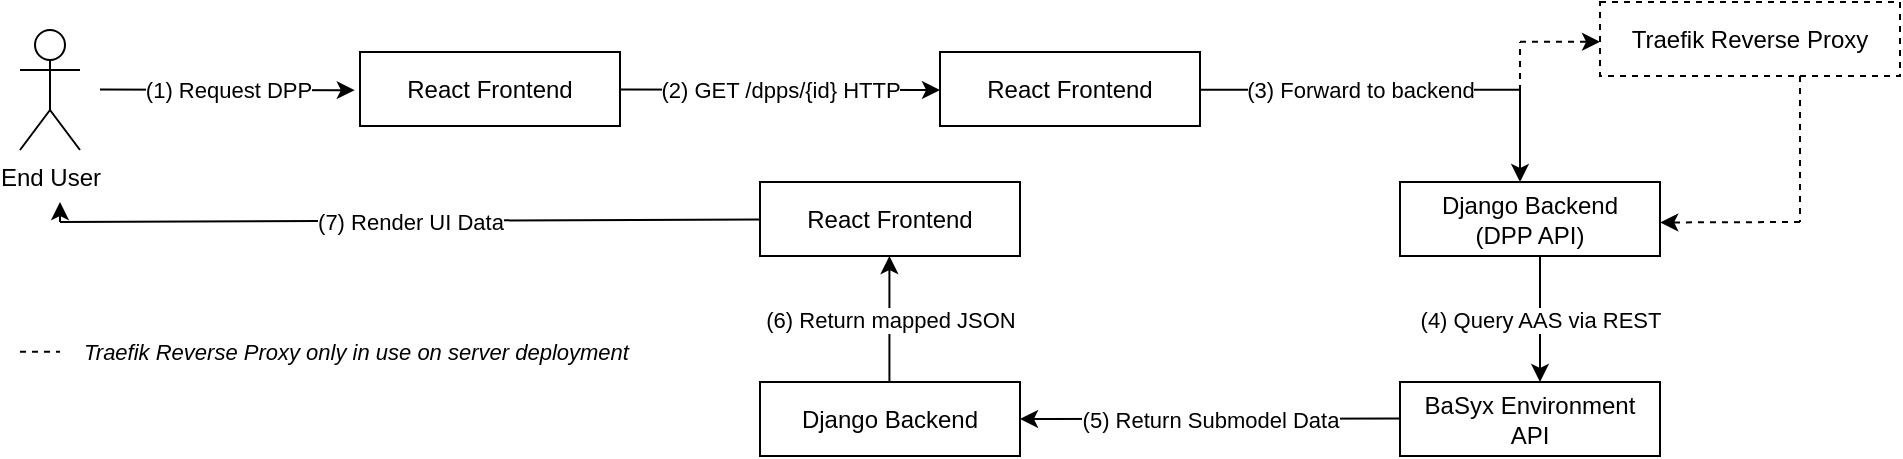 <mxfile version="28.2.8">
  <diagram name="Seite-1" id="kSZL9XZ3l5jv9jZUYMf_">
    <mxGraphModel dx="1333" dy="896" grid="1" gridSize="10" guides="1" tooltips="1" connect="1" arrows="1" fold="1" page="1" pageScale="1" pageWidth="1169" pageHeight="827" math="0" shadow="0">
      <root>
        <mxCell id="0" />
        <mxCell id="1" parent="0" />
        <mxCell id="JikjJ0p1adLa2uhM40UA-1" value="End User" style="shape=umlActor;verticalLabelPosition=bottom;verticalAlign=top;html=1;outlineConnect=0;" vertex="1" parent="1">
          <mxGeometry x="40" y="384" width="30" height="60" as="geometry" />
        </mxCell>
        <mxCell id="JikjJ0p1adLa2uhM40UA-4" value="" style="endArrow=classic;html=1;rounded=0;entryX=-0.02;entryY=0.516;entryDx=0;entryDy=0;entryPerimeter=0;" edge="1" parent="1" target="JikjJ0p1adLa2uhM40UA-6">
          <mxGeometry relative="1" as="geometry">
            <mxPoint x="80" y="413.77" as="sourcePoint" />
            <mxPoint x="200" y="414" as="targetPoint" />
          </mxGeometry>
        </mxCell>
        <mxCell id="JikjJ0p1adLa2uhM40UA-5" value="(1) Request DPP" style="edgeLabel;resizable=0;html=1;;align=center;verticalAlign=middle;" connectable="0" vertex="1" parent="JikjJ0p1adLa2uhM40UA-4">
          <mxGeometry relative="1" as="geometry" />
        </mxCell>
        <mxCell id="JikjJ0p1adLa2uhM40UA-6" value="React Frontend" style="rounded=0;whiteSpace=wrap;html=1;" vertex="1" parent="1">
          <mxGeometry x="210" y="395" width="130" height="37" as="geometry" />
        </mxCell>
        <mxCell id="JikjJ0p1adLa2uhM40UA-7" value="" style="endArrow=classic;html=1;rounded=0;" edge="1" parent="1">
          <mxGeometry relative="1" as="geometry">
            <mxPoint x="340" y="413.77" as="sourcePoint" />
            <mxPoint x="500" y="414" as="targetPoint" />
          </mxGeometry>
        </mxCell>
        <mxCell id="JikjJ0p1adLa2uhM40UA-8" value="(2) GET /dpps/{id} HTTP" style="edgeLabel;resizable=0;html=1;;align=center;verticalAlign=middle;" connectable="0" vertex="1" parent="JikjJ0p1adLa2uhM40UA-7">
          <mxGeometry relative="1" as="geometry" />
        </mxCell>
        <mxCell id="JikjJ0p1adLa2uhM40UA-10" value="React Frontend" style="rounded=0;whiteSpace=wrap;html=1;" vertex="1" parent="1">
          <mxGeometry x="500" y="395" width="130" height="37" as="geometry" />
        </mxCell>
        <mxCell id="JikjJ0p1adLa2uhM40UA-15" value="" style="endArrow=none;dashed=1;html=1;rounded=0;" edge="1" parent="1">
          <mxGeometry width="50" height="50" relative="1" as="geometry">
            <mxPoint x="790" y="414.5" as="sourcePoint" />
            <mxPoint x="790" y="390" as="targetPoint" />
          </mxGeometry>
        </mxCell>
        <mxCell id="JikjJ0p1adLa2uhM40UA-16" value="" style="endArrow=classic;dashed=1;html=1;rounded=0;endFill=1;" edge="1" parent="1">
          <mxGeometry width="50" height="50" relative="1" as="geometry">
            <mxPoint x="790" y="389.93" as="sourcePoint" />
            <mxPoint x="830" y="389.93" as="targetPoint" />
          </mxGeometry>
        </mxCell>
        <mxCell id="JikjJ0p1adLa2uhM40UA-17" value="" style="endArrow=classic;html=1;rounded=0;" edge="1" parent="1">
          <mxGeometry width="50" height="50" relative="1" as="geometry">
            <mxPoint x="790" y="414" as="sourcePoint" />
            <mxPoint x="790" y="460" as="targetPoint" />
          </mxGeometry>
        </mxCell>
        <mxCell id="JikjJ0p1adLa2uhM40UA-19" value="Traefik Reverse Proxy" style="rounded=0;whiteSpace=wrap;html=1;dashed=1;" vertex="1" parent="1">
          <mxGeometry x="830" y="370" width="150" height="37" as="geometry" />
        </mxCell>
        <mxCell id="JikjJ0p1adLa2uhM40UA-20" value="" style="endArrow=none;html=1;rounded=0;endFill=0;" edge="1" parent="1">
          <mxGeometry relative="1" as="geometry">
            <mxPoint x="630" y="413.87" as="sourcePoint" />
            <mxPoint x="790" y="413.87" as="targetPoint" />
          </mxGeometry>
        </mxCell>
        <mxCell id="JikjJ0p1adLa2uhM40UA-21" value="(3) Forward to backend" style="edgeLabel;resizable=0;html=1;;align=center;verticalAlign=middle;" connectable="0" vertex="1" parent="JikjJ0p1adLa2uhM40UA-20">
          <mxGeometry relative="1" as="geometry" />
        </mxCell>
        <mxCell id="JikjJ0p1adLa2uhM40UA-22" value="Django Backend&lt;div&gt;(DPP API)&lt;/div&gt;" style="rounded=0;whiteSpace=wrap;html=1;" vertex="1" parent="1">
          <mxGeometry x="730" y="460" width="130" height="37" as="geometry" />
        </mxCell>
        <mxCell id="JikjJ0p1adLa2uhM40UA-23" value="" style="endArrow=none;html=1;rounded=0;exitX=0.16;exitY=0.977;exitDx=0;exitDy=0;exitPerimeter=0;dashed=1;endFill=0;" edge="1" parent="1">
          <mxGeometry width="50" height="50" relative="1" as="geometry">
            <mxPoint x="930" y="406.999" as="sourcePoint" />
            <mxPoint x="930" y="480" as="targetPoint" />
          </mxGeometry>
        </mxCell>
        <mxCell id="JikjJ0p1adLa2uhM40UA-24" value="" style="endArrow=classic;html=1;rounded=0;dashed=1;endFill=1;entryX=1.001;entryY=0.547;entryDx=0;entryDy=0;entryPerimeter=0;" edge="1" parent="1" target="JikjJ0p1adLa2uhM40UA-22">
          <mxGeometry width="50" height="50" relative="1" as="geometry">
            <mxPoint x="930" y="480" as="sourcePoint" />
            <mxPoint x="904.88" y="553.001" as="targetPoint" />
          </mxGeometry>
        </mxCell>
        <mxCell id="JikjJ0p1adLa2uhM40UA-25" value="BaSyx Environment&lt;div&gt;API&lt;/div&gt;" style="rounded=0;whiteSpace=wrap;html=1;" vertex="1" parent="1">
          <mxGeometry x="730" y="560" width="130" height="37" as="geometry" />
        </mxCell>
        <mxCell id="JikjJ0p1adLa2uhM40UA-27" value="" style="endArrow=none;html=1;rounded=0;startArrow=classic;startFill=1;endFill=0;" edge="1" parent="1">
          <mxGeometry relative="1" as="geometry">
            <mxPoint x="800" y="560" as="sourcePoint" />
            <mxPoint x="800" y="497" as="targetPoint" />
          </mxGeometry>
        </mxCell>
        <mxCell id="JikjJ0p1adLa2uhM40UA-28" value="(4) Query AAS via REST" style="edgeLabel;resizable=0;html=1;;align=center;verticalAlign=middle;" connectable="0" vertex="1" parent="JikjJ0p1adLa2uhM40UA-27">
          <mxGeometry relative="1" as="geometry" />
        </mxCell>
        <mxCell id="JikjJ0p1adLa2uhM40UA-29" value="" style="endArrow=none;html=1;rounded=0;startArrow=classic;startFill=1;endFill=0;exitX=1;exitY=0.5;exitDx=0;exitDy=0;" edge="1" parent="1" source="JikjJ0p1adLa2uhM40UA-31">
          <mxGeometry relative="1" as="geometry">
            <mxPoint x="570" y="578.23" as="sourcePoint" />
            <mxPoint x="730" y="578.23" as="targetPoint" />
          </mxGeometry>
        </mxCell>
        <mxCell id="JikjJ0p1adLa2uhM40UA-30" value="(5) Return Submodel Data" style="edgeLabel;resizable=0;html=1;;align=center;verticalAlign=middle;" connectable="0" vertex="1" parent="JikjJ0p1adLa2uhM40UA-29">
          <mxGeometry relative="1" as="geometry" />
        </mxCell>
        <mxCell id="JikjJ0p1adLa2uhM40UA-31" value="Django Backend" style="rounded=0;whiteSpace=wrap;html=1;" vertex="1" parent="1">
          <mxGeometry x="410" y="560" width="130" height="37" as="geometry" />
        </mxCell>
        <mxCell id="JikjJ0p1adLa2uhM40UA-32" value="" style="endArrow=classic;html=1;rounded=0;startArrow=none;startFill=0;endFill=1;" edge="1" parent="1">
          <mxGeometry relative="1" as="geometry">
            <mxPoint x="474.71" y="560" as="sourcePoint" />
            <mxPoint x="474.71" y="497" as="targetPoint" />
          </mxGeometry>
        </mxCell>
        <mxCell id="JikjJ0p1adLa2uhM40UA-33" value="(6) Return mapped JSON" style="edgeLabel;resizable=0;html=1;;align=center;verticalAlign=middle;" connectable="0" vertex="1" parent="JikjJ0p1adLa2uhM40UA-32">
          <mxGeometry relative="1" as="geometry" />
        </mxCell>
        <mxCell id="JikjJ0p1adLa2uhM40UA-35" value="" style="endArrow=none;html=1;rounded=0;startArrow=classic;startFill=1;endFill=0;" edge="1" parent="1" source="JikjJ0p1adLa2uhM40UA-34">
          <mxGeometry relative="1" as="geometry">
            <mxPoint x="80" y="420" as="sourcePoint" />
            <mxPoint x="440" y="478.27" as="targetPoint" />
          </mxGeometry>
        </mxCell>
        <mxCell id="JikjJ0p1adLa2uhM40UA-37" value="" style="endArrow=none;html=1;rounded=0;startArrow=none;startFill=0;endFill=0;" edge="1" parent="1" target="JikjJ0p1adLa2uhM40UA-34">
          <mxGeometry relative="1" as="geometry">
            <mxPoint x="60" y="480" as="sourcePoint" />
            <mxPoint x="440" y="478.27" as="targetPoint" />
          </mxGeometry>
        </mxCell>
        <mxCell id="JikjJ0p1adLa2uhM40UA-38" value="(7) Render UI Data" style="edgeLabel;resizable=0;html=1;;align=center;verticalAlign=middle;" connectable="0" vertex="1" parent="JikjJ0p1adLa2uhM40UA-37">
          <mxGeometry relative="1" as="geometry" />
        </mxCell>
        <mxCell id="JikjJ0p1adLa2uhM40UA-34" value="React Frontend" style="rounded=0;whiteSpace=wrap;html=1;" vertex="1" parent="1">
          <mxGeometry x="410" y="460" width="130" height="37" as="geometry" />
        </mxCell>
        <mxCell id="JikjJ0p1adLa2uhM40UA-39" value="" style="endArrow=classic;html=1;rounded=0;startArrow=none;startFill=0;endFill=1;" edge="1" parent="1">
          <mxGeometry width="50" height="50" relative="1" as="geometry">
            <mxPoint x="60" y="480" as="sourcePoint" />
            <mxPoint x="60" y="470" as="targetPoint" />
          </mxGeometry>
        </mxCell>
        <mxCell id="JikjJ0p1adLa2uhM40UA-40" value="" style="endArrow=none;dashed=1;html=1;rounded=0;" edge="1" parent="1">
          <mxGeometry width="50" height="50" relative="1" as="geometry">
            <mxPoint x="40" y="544.89" as="sourcePoint" />
            <mxPoint x="60" y="544.89" as="targetPoint" />
          </mxGeometry>
        </mxCell>
        <mxCell id="JikjJ0p1adLa2uhM40UA-41" value="Traefik Reverse Proxy only in use on server deployment" style="text;html=1;whiteSpace=wrap;strokeColor=none;fillColor=none;align=left;verticalAlign=middle;rounded=0;fontSize=11;fontStyle=2" vertex="1" parent="1">
          <mxGeometry x="70" y="530" width="290" height="30" as="geometry" />
        </mxCell>
      </root>
    </mxGraphModel>
  </diagram>
</mxfile>
